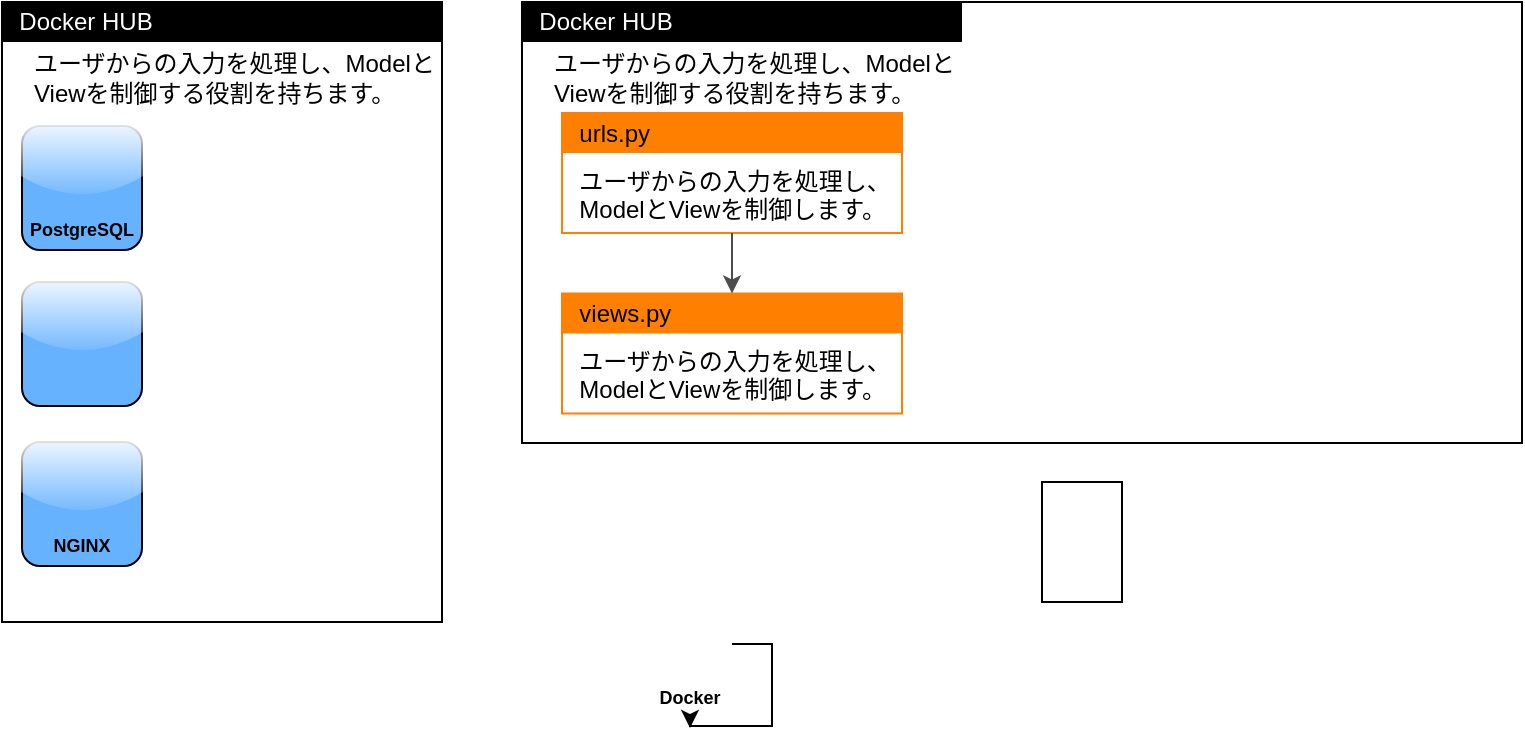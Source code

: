 <mxfile version="22.1.16" type="github">
  <diagram name="ページ1" id="IJRU0Sit2d09EKt1Dg38">
    <mxGraphModel dx="242" dy="134" grid="1" gridSize="10" guides="1" tooltips="1" connect="1" arrows="1" fold="1" page="1" pageScale="1" pageWidth="827" pageHeight="1169" math="0" shadow="0">
      <root>
        <mxCell id="0" />
        <mxCell id="1" parent="0" />
        <mxCell id="bYI_Bjf83IYMnO6PkBGH-1" value="" style="rounded=0;whiteSpace=wrap;html=1;" vertex="1" parent="1">
          <mxGeometry x="40" y="160" width="220" height="310" as="geometry" />
        </mxCell>
        <mxCell id="bYI_Bjf83IYMnO6PkBGH-2" value="&amp;nbsp; Docker HUB" style="text;html=1;strokeColor=none;fillColor=#000000;align=left;verticalAlign=middle;whiteSpace=wrap;rounded=0;fontSize=12;fontStyle=0;fontColor=#FFFFFF;" vertex="1" parent="1">
          <mxGeometry x="40" y="160" width="220" height="20" as="geometry" />
        </mxCell>
        <mxCell id="bYI_Bjf83IYMnO6PkBGH-10" value="ユーザからの入力を処理し、Modelと&lt;br&gt;Viewを制御する役割を持ちます。" style="text;html=1;strokeColor=none;fillColor=none;align=left;verticalAlign=middle;whiteSpace=wrap;rounded=0;" vertex="1" parent="1">
          <mxGeometry x="53.75" y="182.5" width="206.25" height="30" as="geometry" />
        </mxCell>
        <mxCell id="bYI_Bjf83IYMnO6PkBGH-11" value="" style="rounded=0;whiteSpace=wrap;html=1;" vertex="1" parent="1">
          <mxGeometry x="300" y="160" width="500" height="220.5" as="geometry" />
        </mxCell>
        <mxCell id="bYI_Bjf83IYMnO6PkBGH-12" value="&amp;nbsp; Docker HUB" style="text;html=1;strokeColor=none;fillColor=#000000;align=left;verticalAlign=middle;whiteSpace=wrap;rounded=0;fontSize=12;fontStyle=0;fontColor=#FFFFFF;" vertex="1" parent="1">
          <mxGeometry x="300" y="160" width="220" height="20" as="geometry" />
        </mxCell>
        <mxCell id="bYI_Bjf83IYMnO6PkBGH-13" value="" style="rounded=0;whiteSpace=wrap;html=1;strokeColor=#ff8000;" vertex="1" parent="1">
          <mxGeometry x="320" y="215.5" width="170" height="60" as="geometry" />
        </mxCell>
        <mxCell id="bYI_Bjf83IYMnO6PkBGH-14" value="&amp;nbsp; ユーザからの入力を処理し、&lt;br&gt;&amp;nbsp; ModelとViewを制御します。" style="text;html=1;strokeColor=none;fillColor=none;align=left;verticalAlign=top;whiteSpace=wrap;rounded=0;" vertex="1" parent="1">
          <mxGeometry x="320" y="235.5" width="170" height="40" as="geometry" />
        </mxCell>
        <mxCell id="bYI_Bjf83IYMnO6PkBGH-15" value="&amp;nbsp; urls.py" style="text;html=1;strokeColor=none;fillColor=#FF8000;align=left;verticalAlign=middle;whiteSpace=wrap;rounded=0;fontSize=12;fontStyle=0" vertex="1" parent="1">
          <mxGeometry x="320" y="215.5" width="170" height="20" as="geometry" />
        </mxCell>
        <mxCell id="bYI_Bjf83IYMnO6PkBGH-16" value="" style="rounded=0;whiteSpace=wrap;html=1;strokeColor=#ff8000;" vertex="1" parent="1">
          <mxGeometry x="320" y="305.75" width="170" height="60" as="geometry" />
        </mxCell>
        <mxCell id="bYI_Bjf83IYMnO6PkBGH-17" value="&amp;nbsp; views.py" style="text;html=1;strokeColor=none;fillColor=#FF8000;align=left;verticalAlign=middle;whiteSpace=wrap;rounded=0;fontSize=12;fontStyle=0" vertex="1" parent="1">
          <mxGeometry x="320" y="305.75" width="170" height="20" as="geometry" />
        </mxCell>
        <mxCell id="bYI_Bjf83IYMnO6PkBGH-18" value="&amp;nbsp; ユーザからの入力を処理し、&lt;br&gt;&amp;nbsp; ModelとViewを制御します。" style="text;html=1;strokeColor=none;fillColor=none;align=left;verticalAlign=top;whiteSpace=wrap;rounded=0;" vertex="1" parent="1">
          <mxGeometry x="320" y="325.75" width="170" height="40" as="geometry" />
        </mxCell>
        <mxCell id="bYI_Bjf83IYMnO6PkBGH-19" value="" style="endArrow=classic;html=1;rounded=0;strokeWidth=1;entryX=0.5;entryY=0;entryDx=0;entryDy=0;exitX=0.5;exitY=1;exitDx=0;exitDy=0;strokeColor=#4D4D4D;" edge="1" source="bYI_Bjf83IYMnO6PkBGH-14" target="bYI_Bjf83IYMnO6PkBGH-17" parent="1">
          <mxGeometry width="50" height="50" relative="1" as="geometry">
            <mxPoint x="198" y="346.5" as="sourcePoint" />
            <mxPoint x="320" y="345.5" as="targetPoint" />
          </mxGeometry>
        </mxCell>
        <mxCell id="bYI_Bjf83IYMnO6PkBGH-20" value="ユーザからの入力を処理し、Modelと&lt;br&gt;Viewを制御する役割を持ちます。" style="text;html=1;strokeColor=none;fillColor=none;align=left;verticalAlign=middle;whiteSpace=wrap;rounded=0;" vertex="1" parent="1">
          <mxGeometry x="313.75" y="182.5" width="206.25" height="30" as="geometry" />
        </mxCell>
        <mxCell id="bYI_Bjf83IYMnO6PkBGH-42" value="" style="group" vertex="1" connectable="0" parent="1">
          <mxGeometry x="50" y="222" width="60" height="67" as="geometry" />
        </mxCell>
        <mxCell id="bYI_Bjf83IYMnO6PkBGH-22" value="" style="rounded=1;whiteSpace=wrap;html=1;fillColor=#66B2FF;glass=1;" vertex="1" parent="bYI_Bjf83IYMnO6PkBGH-42">
          <mxGeometry width="60" height="62" as="geometry" />
        </mxCell>
        <mxCell id="bYI_Bjf83IYMnO6PkBGH-31" value="" style="shape=image;html=1;verticalAlign=top;verticalLabelPosition=bottom;labelBackgroundColor=#ffffff;imageAspect=0;aspect=fixed;image=https://cdn4.iconfinder.com/data/icons/logos-brands-5/24/postgresql-512.png;" vertex="1" parent="bYI_Bjf83IYMnO6PkBGH-42">
          <mxGeometry x="9" y="4" width="42" height="42" as="geometry" />
        </mxCell>
        <mxCell id="bYI_Bjf83IYMnO6PkBGH-39" value="PostgreSQL" style="text;html=1;strokeColor=none;fillColor=none;align=center;verticalAlign=middle;whiteSpace=wrap;rounded=0;fontSize=9;fontStyle=1" vertex="1" parent="bYI_Bjf83IYMnO6PkBGH-42">
          <mxGeometry y="37" width="60" height="30" as="geometry" />
        </mxCell>
        <mxCell id="bYI_Bjf83IYMnO6PkBGH-43" value="" style="group;fontStyle=1" vertex="1" connectable="0" parent="1">
          <mxGeometry x="50" y="300" width="60" height="67" as="geometry" />
        </mxCell>
        <mxCell id="bYI_Bjf83IYMnO6PkBGH-29" value="" style="rounded=1;whiteSpace=wrap;html=1;fillColor=#66B2FF;glass=1;" vertex="1" parent="bYI_Bjf83IYMnO6PkBGH-43">
          <mxGeometry width="60" height="62" as="geometry" />
        </mxCell>
        <mxCell id="bYI_Bjf83IYMnO6PkBGH-44" value="" style="group" vertex="1" connectable="0" parent="1">
          <mxGeometry x="50" y="380" width="60" height="67" as="geometry" />
        </mxCell>
        <mxCell id="bYI_Bjf83IYMnO6PkBGH-37" value="" style="rounded=1;whiteSpace=wrap;html=1;fillColor=#66B2FF;glass=1;" vertex="1" parent="bYI_Bjf83IYMnO6PkBGH-44">
          <mxGeometry width="60" height="62" as="geometry" />
        </mxCell>
        <mxCell id="bYI_Bjf83IYMnO6PkBGH-38" value="" style="shape=image;html=1;verticalAlign=top;verticalLabelPosition=bottom;labelBackgroundColor=#ffffff;imageAspect=0;aspect=fixed;image=https://cdn4.iconfinder.com/data/icons/logos-brands-5/24/nginx-512.png" vertex="1" parent="bYI_Bjf83IYMnO6PkBGH-44">
          <mxGeometry x="9" y="4" width="42" height="42" as="geometry" />
        </mxCell>
        <mxCell id="bYI_Bjf83IYMnO6PkBGH-41" value="NGINX" style="text;html=1;strokeColor=none;fillColor=none;align=center;verticalAlign=middle;whiteSpace=wrap;rounded=0;fontSize=9;fontStyle=1" vertex="1" parent="bYI_Bjf83IYMnO6PkBGH-44">
          <mxGeometry y="37" width="60" height="30" as="geometry" />
        </mxCell>
        <mxCell id="bYI_Bjf83IYMnO6PkBGH-32" value="" style="shape=image;html=1;verticalAlign=top;verticalLabelPosition=bottom;labelBackgroundColor=#ffffff;imageAspect=0;aspect=fixed;image=https://cdn1.iconfinder.com/data/icons/ionicons-fill-vol-2/512/logo-docker-128.png" vertex="1" parent="1">
          <mxGeometry x="363" y="460" width="42" height="42" as="geometry" />
        </mxCell>
        <mxCell id="bYI_Bjf83IYMnO6PkBGH-40" value="Docker" style="text;html=1;strokeColor=none;fillColor=none;align=center;verticalAlign=middle;whiteSpace=wrap;rounded=0;fontSize=9;fontStyle=1" vertex="1" parent="1">
          <mxGeometry x="354" y="493" width="60" height="30" as="geometry" />
        </mxCell>
        <mxCell id="bYI_Bjf83IYMnO6PkBGH-47" style="edgeStyle=orthogonalEdgeStyle;rounded=0;orthogonalLoop=1;jettySize=auto;html=1;exitX=1;exitY=0.5;exitDx=0;exitDy=0;" edge="1" parent="1" source="bYI_Bjf83IYMnO6PkBGH-32" target="bYI_Bjf83IYMnO6PkBGH-40">
          <mxGeometry relative="1" as="geometry" />
        </mxCell>
        <mxCell id="bYI_Bjf83IYMnO6PkBGH-50" value="" style="rounded=0;whiteSpace=wrap;html=1;" vertex="1" parent="1">
          <mxGeometry x="560" y="400" width="40" height="60" as="geometry" />
        </mxCell>
      </root>
    </mxGraphModel>
  </diagram>
</mxfile>
